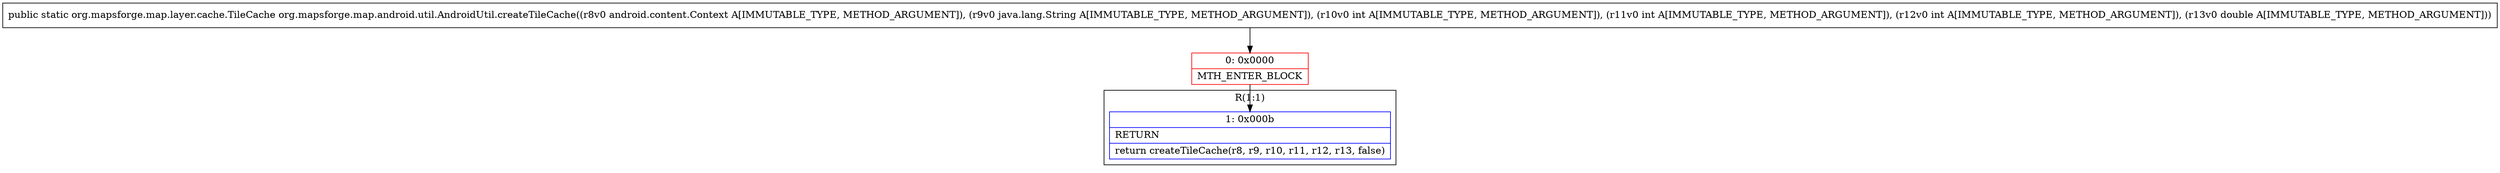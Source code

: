 digraph "CFG fororg.mapsforge.map.android.util.AndroidUtil.createTileCache(Landroid\/content\/Context;Ljava\/lang\/String;IIID)Lorg\/mapsforge\/map\/layer\/cache\/TileCache;" {
subgraph cluster_Region_684816564 {
label = "R(1:1)";
node [shape=record,color=blue];
Node_1 [shape=record,label="{1\:\ 0x000b|RETURN\l|return createTileCache(r8, r9, r10, r11, r12, r13, false)\l}"];
}
Node_0 [shape=record,color=red,label="{0\:\ 0x0000|MTH_ENTER_BLOCK\l}"];
MethodNode[shape=record,label="{public static org.mapsforge.map.layer.cache.TileCache org.mapsforge.map.android.util.AndroidUtil.createTileCache((r8v0 android.content.Context A[IMMUTABLE_TYPE, METHOD_ARGUMENT]), (r9v0 java.lang.String A[IMMUTABLE_TYPE, METHOD_ARGUMENT]), (r10v0 int A[IMMUTABLE_TYPE, METHOD_ARGUMENT]), (r11v0 int A[IMMUTABLE_TYPE, METHOD_ARGUMENT]), (r12v0 int A[IMMUTABLE_TYPE, METHOD_ARGUMENT]), (r13v0 double A[IMMUTABLE_TYPE, METHOD_ARGUMENT])) }"];
MethodNode -> Node_0;
Node_0 -> Node_1;
}

